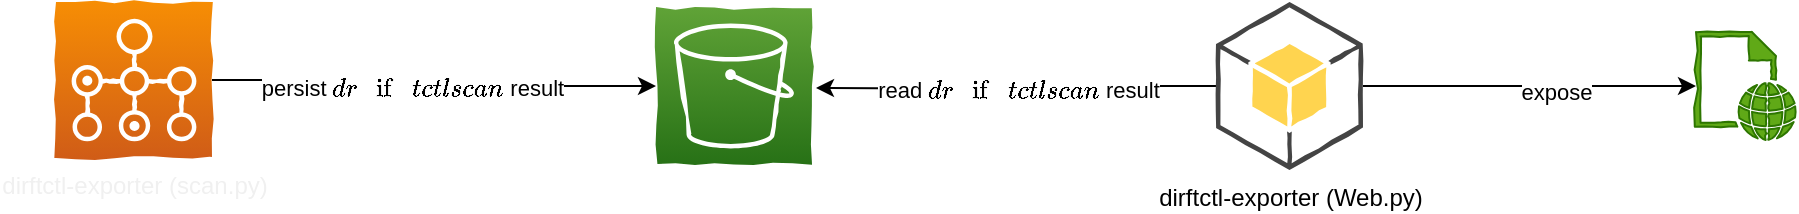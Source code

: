 <mxfile version="13.9.9" type="device"><diagram id="Ht1M8jgEwFfnCIfOTk4-" name="Page-1"><mxGraphModel dx="1186" dy="748" grid="1" gridSize="10" guides="1" tooltips="1" connect="1" arrows="1" fold="1" page="1" pageScale="1" pageWidth="1169" pageHeight="827" math="0" shadow="0"><root><mxCell id="0"/><mxCell id="1" parent="0"/><mxCell id="xjwGwoPwdU6Hq1HwS2vb-2" value="&lt;font color=&quot;#ffffff&quot;&gt;S3 Bucket&lt;/font&gt;" style="outlineConnect=0;fontColor=#232F3E;gradientColor=#60A337;gradientDirection=north;fillColor=#277116;strokeColor=#ffffff;dashed=0;verticalLabelPosition=bottom;verticalAlign=top;align=center;html=1;fontSize=12;fontStyle=0;aspect=fixed;shape=mxgraph.aws4.resourceIcon;resIcon=mxgraph.aws4.s3;sketch=1;sketchStyle=comic;" vertex="1" parent="1"><mxGeometry x="430" y="240" width="78" height="78" as="geometry"/></mxCell><mxCell id="xjwGwoPwdU6Hq1HwS2vb-14" value="read `driftctl scan` result" style="edgeStyle=orthogonalEdgeStyle;rounded=0;orthogonalLoop=1;jettySize=auto;html=1;" edge="1" parent="1" source="xjwGwoPwdU6Hq1HwS2vb-4"><mxGeometry relative="1" as="geometry"><mxPoint x="510" y="280" as="targetPoint"/></mxGeometry></mxCell><mxCell id="xjwGwoPwdU6Hq1HwS2vb-17" style="edgeStyle=orthogonalEdgeStyle;rounded=0;orthogonalLoop=1;jettySize=auto;html=1;" edge="1" parent="1" source="xjwGwoPwdU6Hq1HwS2vb-4" target="xjwGwoPwdU6Hq1HwS2vb-16"><mxGeometry relative="1" as="geometry"/></mxCell><mxCell id="xjwGwoPwdU6Hq1HwS2vb-18" value="expose" style="edgeLabel;html=1;align=center;verticalAlign=middle;resizable=0;points=[];" vertex="1" connectable="0" parent="xjwGwoPwdU6Hq1HwS2vb-17"><mxGeometry x="0.162" y="-3" relative="1" as="geometry"><mxPoint as="offset"/></mxGeometry></mxCell><mxCell id="xjwGwoPwdU6Hq1HwS2vb-4" value="dirftctl-exporter (Web.py)" style="outlineConnect=0;dashed=0;verticalLabelPosition=bottom;verticalAlign=top;align=center;html=1;shape=mxgraph.aws3.android;fillColor=#FFD44F;gradientColor=none;sketch=1;sketchStyle=comic;" vertex="1" parent="1"><mxGeometry x="710" y="237" width="73.5" height="84" as="geometry"/></mxCell><mxCell id="xjwGwoPwdU6Hq1HwS2vb-12" style="edgeStyle=orthogonalEdgeStyle;rounded=0;orthogonalLoop=1;jettySize=auto;html=1;" edge="1" parent="1" source="xjwGwoPwdU6Hq1HwS2vb-11" target="xjwGwoPwdU6Hq1HwS2vb-2"><mxGeometry relative="1" as="geometry"/></mxCell><mxCell id="xjwGwoPwdU6Hq1HwS2vb-15" value="persist `driftctl scan` result" style="edgeLabel;html=1;align=center;verticalAlign=middle;resizable=0;points=[];" vertex="1" connectable="0" parent="xjwGwoPwdU6Hq1HwS2vb-12"><mxGeometry x="-0.115" y="-4" relative="1" as="geometry"><mxPoint as="offset"/></mxGeometry></mxCell><mxCell id="xjwGwoPwdU6Hq1HwS2vb-11" value="&lt;span style=&quot;color: rgb(240 , 240 , 240)&quot;&gt;dirftctl-exporter (scan.py)&lt;/span&gt;" style="outlineConnect=0;fontColor=#232F3E;gradientColor=#F78E04;gradientDirection=north;fillColor=#D05C17;strokeColor=#ffffff;dashed=0;verticalLabelPosition=bottom;verticalAlign=top;align=center;html=1;fontSize=12;fontStyle=0;aspect=fixed;shape=mxgraph.aws4.resourceIcon;resIcon=mxgraph.aws4.batch;sketch=1;sketchStyle=comic;" vertex="1" parent="1"><mxGeometry x="130" y="237" width="78" height="78" as="geometry"/></mxCell><mxCell id="xjwGwoPwdU6Hq1HwS2vb-16" value="/metrics" style="pointerEvents=1;shadow=0;dashed=0;html=1;strokeColor=#2D7600;fillColor=#60a917;labelPosition=center;verticalLabelPosition=bottom;verticalAlign=top;outlineConnect=0;align=center;shape=mxgraph.office.concepts.web_page;sketch=1;sketchStyle=comic;fontColor=#ffffff;" vertex="1" parent="1"><mxGeometry x="950" y="252" width="50" height="54" as="geometry"/></mxCell></root></mxGraphModel></diagram></mxfile>